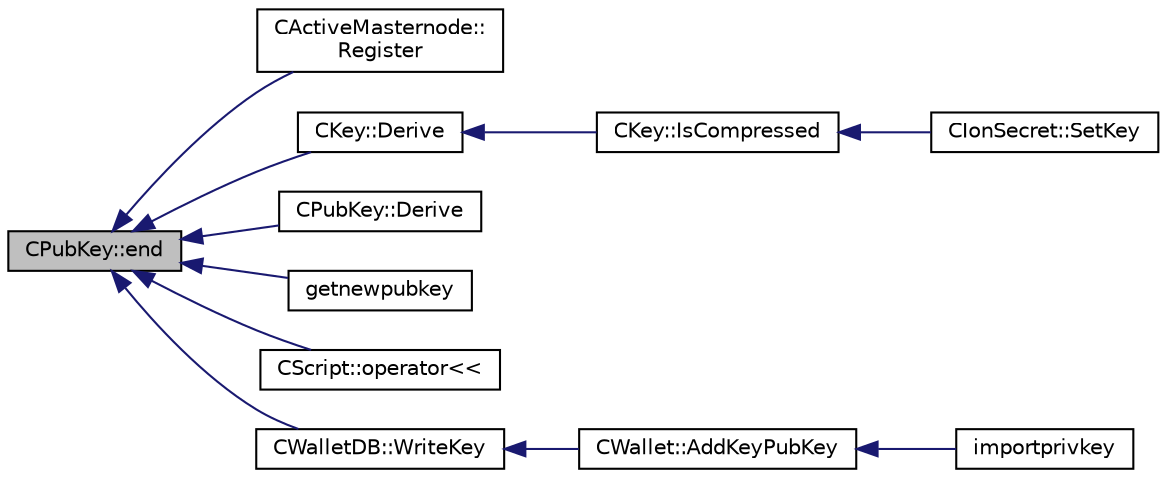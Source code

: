 digraph "CPubKey::end"
{
  edge [fontname="Helvetica",fontsize="10",labelfontname="Helvetica",labelfontsize="10"];
  node [fontname="Helvetica",fontsize="10",shape=record];
  rankdir="LR";
  Node120 [label="CPubKey::end",height=0.2,width=0.4,color="black", fillcolor="grey75", style="filled", fontcolor="black"];
  Node120 -> Node121 [dir="back",color="midnightblue",fontsize="10",style="solid",fontname="Helvetica"];
  Node121 [label="CActiveMasternode::\lRegister",height=0.2,width=0.4,color="black", fillcolor="white", style="filled",URL="$class_c_active_masternode.html#a1fd28a721112cda22fe2f9e1045cf397",tooltip="Register any Masternode. "];
  Node120 -> Node122 [dir="back",color="midnightblue",fontsize="10",style="solid",fontname="Helvetica"];
  Node122 [label="CKey::Derive",height=0.2,width=0.4,color="black", fillcolor="white", style="filled",URL="$class_c_key.html#a5166e6f49c17c3ad47ac0fa89305307b"];
  Node122 -> Node123 [dir="back",color="midnightblue",fontsize="10",style="solid",fontname="Helvetica"];
  Node123 [label="CKey::IsCompressed",height=0.2,width=0.4,color="black", fillcolor="white", style="filled",URL="$class_c_key.html#a96b017433a65335775cf3807d73f85ce"];
  Node123 -> Node124 [dir="back",color="midnightblue",fontsize="10",style="solid",fontname="Helvetica"];
  Node124 [label="CIonSecret::SetKey",height=0.2,width=0.4,color="black", fillcolor="white", style="filled",URL="$class_c_ion_secret.html#af28cc32f79cc793418e810e8ae12e25e"];
  Node120 -> Node125 [dir="back",color="midnightblue",fontsize="10",style="solid",fontname="Helvetica"];
  Node125 [label="CPubKey::Derive",height=0.2,width=0.4,color="black", fillcolor="white", style="filled",URL="$class_c_pub_key.html#a6e70269c1be731ace2fce8bfba9a0c36"];
  Node120 -> Node126 [dir="back",color="midnightblue",fontsize="10",style="solid",fontname="Helvetica"];
  Node126 [label="getnewpubkey",height=0.2,width=0.4,color="black", fillcolor="white", style="filled",URL="$rpcwallet_8cpp.html#a3f3bb4d519074126a20dd609a6886a72"];
  Node120 -> Node127 [dir="back",color="midnightblue",fontsize="10",style="solid",fontname="Helvetica"];
  Node127 [label="CScript::operator\<\<",height=0.2,width=0.4,color="black", fillcolor="white", style="filled",URL="$class_c_script.html#a90ca62e4cd7e8c6e90a397f42d6b0564"];
  Node120 -> Node128 [dir="back",color="midnightblue",fontsize="10",style="solid",fontname="Helvetica"];
  Node128 [label="CWalletDB::WriteKey",height=0.2,width=0.4,color="black", fillcolor="white", style="filled",URL="$class_c_wallet_d_b.html#a7ebef5e0c7f604aa2159ba96d527e3a2"];
  Node128 -> Node129 [dir="back",color="midnightblue",fontsize="10",style="solid",fontname="Helvetica"];
  Node129 [label="CWallet::AddKeyPubKey",height=0.2,width=0.4,color="black", fillcolor="white", style="filled",URL="$class_c_wallet.html#a3240da36cd717146296969227a3e0bd5"];
  Node129 -> Node130 [dir="back",color="midnightblue",fontsize="10",style="solid",fontname="Helvetica"];
  Node130 [label="importprivkey",height=0.2,width=0.4,color="black", fillcolor="white", style="filled",URL="$rpcdump_8cpp.html#a3a6fdb974fce01220a895393d444e981"];
}
